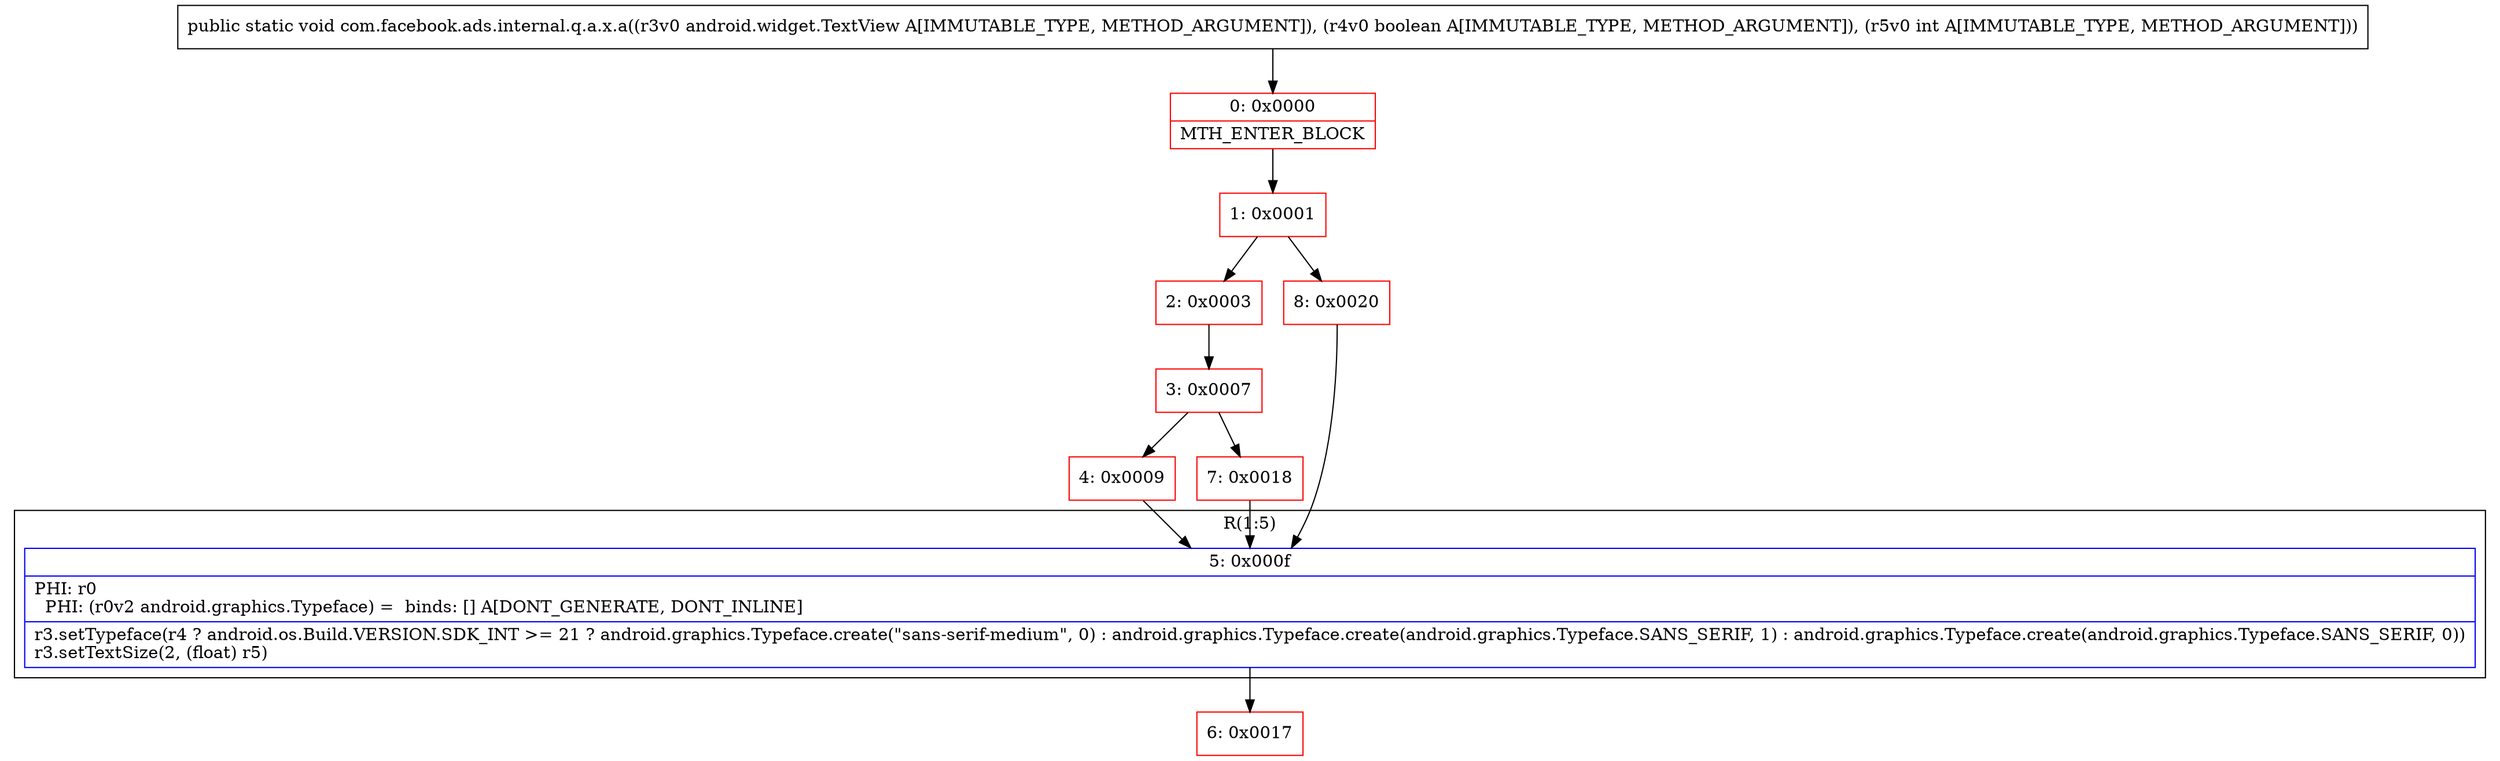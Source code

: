 digraph "CFG forcom.facebook.ads.internal.q.a.x.a(Landroid\/widget\/TextView;ZI)V" {
subgraph cluster_Region_1279798976 {
label = "R(1:5)";
node [shape=record,color=blue];
Node_5 [shape=record,label="{5\:\ 0x000f|PHI: r0 \l  PHI: (r0v2 android.graphics.Typeface) =  binds: [] A[DONT_GENERATE, DONT_INLINE]\l|r3.setTypeface(r4 ? android.os.Build.VERSION.SDK_INT \>= 21 ? android.graphics.Typeface.create(\"sans\-serif\-medium\", 0) : android.graphics.Typeface.create(android.graphics.Typeface.SANS_SERIF, 1) : android.graphics.Typeface.create(android.graphics.Typeface.SANS_SERIF, 0))\lr3.setTextSize(2, (float) r5)\l}"];
}
Node_0 [shape=record,color=red,label="{0\:\ 0x0000|MTH_ENTER_BLOCK\l}"];
Node_1 [shape=record,color=red,label="{1\:\ 0x0001}"];
Node_2 [shape=record,color=red,label="{2\:\ 0x0003}"];
Node_3 [shape=record,color=red,label="{3\:\ 0x0007}"];
Node_4 [shape=record,color=red,label="{4\:\ 0x0009}"];
Node_6 [shape=record,color=red,label="{6\:\ 0x0017}"];
Node_7 [shape=record,color=red,label="{7\:\ 0x0018}"];
Node_8 [shape=record,color=red,label="{8\:\ 0x0020}"];
MethodNode[shape=record,label="{public static void com.facebook.ads.internal.q.a.x.a((r3v0 android.widget.TextView A[IMMUTABLE_TYPE, METHOD_ARGUMENT]), (r4v0 boolean A[IMMUTABLE_TYPE, METHOD_ARGUMENT]), (r5v0 int A[IMMUTABLE_TYPE, METHOD_ARGUMENT])) }"];
MethodNode -> Node_0;
Node_5 -> Node_6;
Node_0 -> Node_1;
Node_1 -> Node_2;
Node_1 -> Node_8;
Node_2 -> Node_3;
Node_3 -> Node_4;
Node_3 -> Node_7;
Node_4 -> Node_5;
Node_7 -> Node_5;
Node_8 -> Node_5;
}

